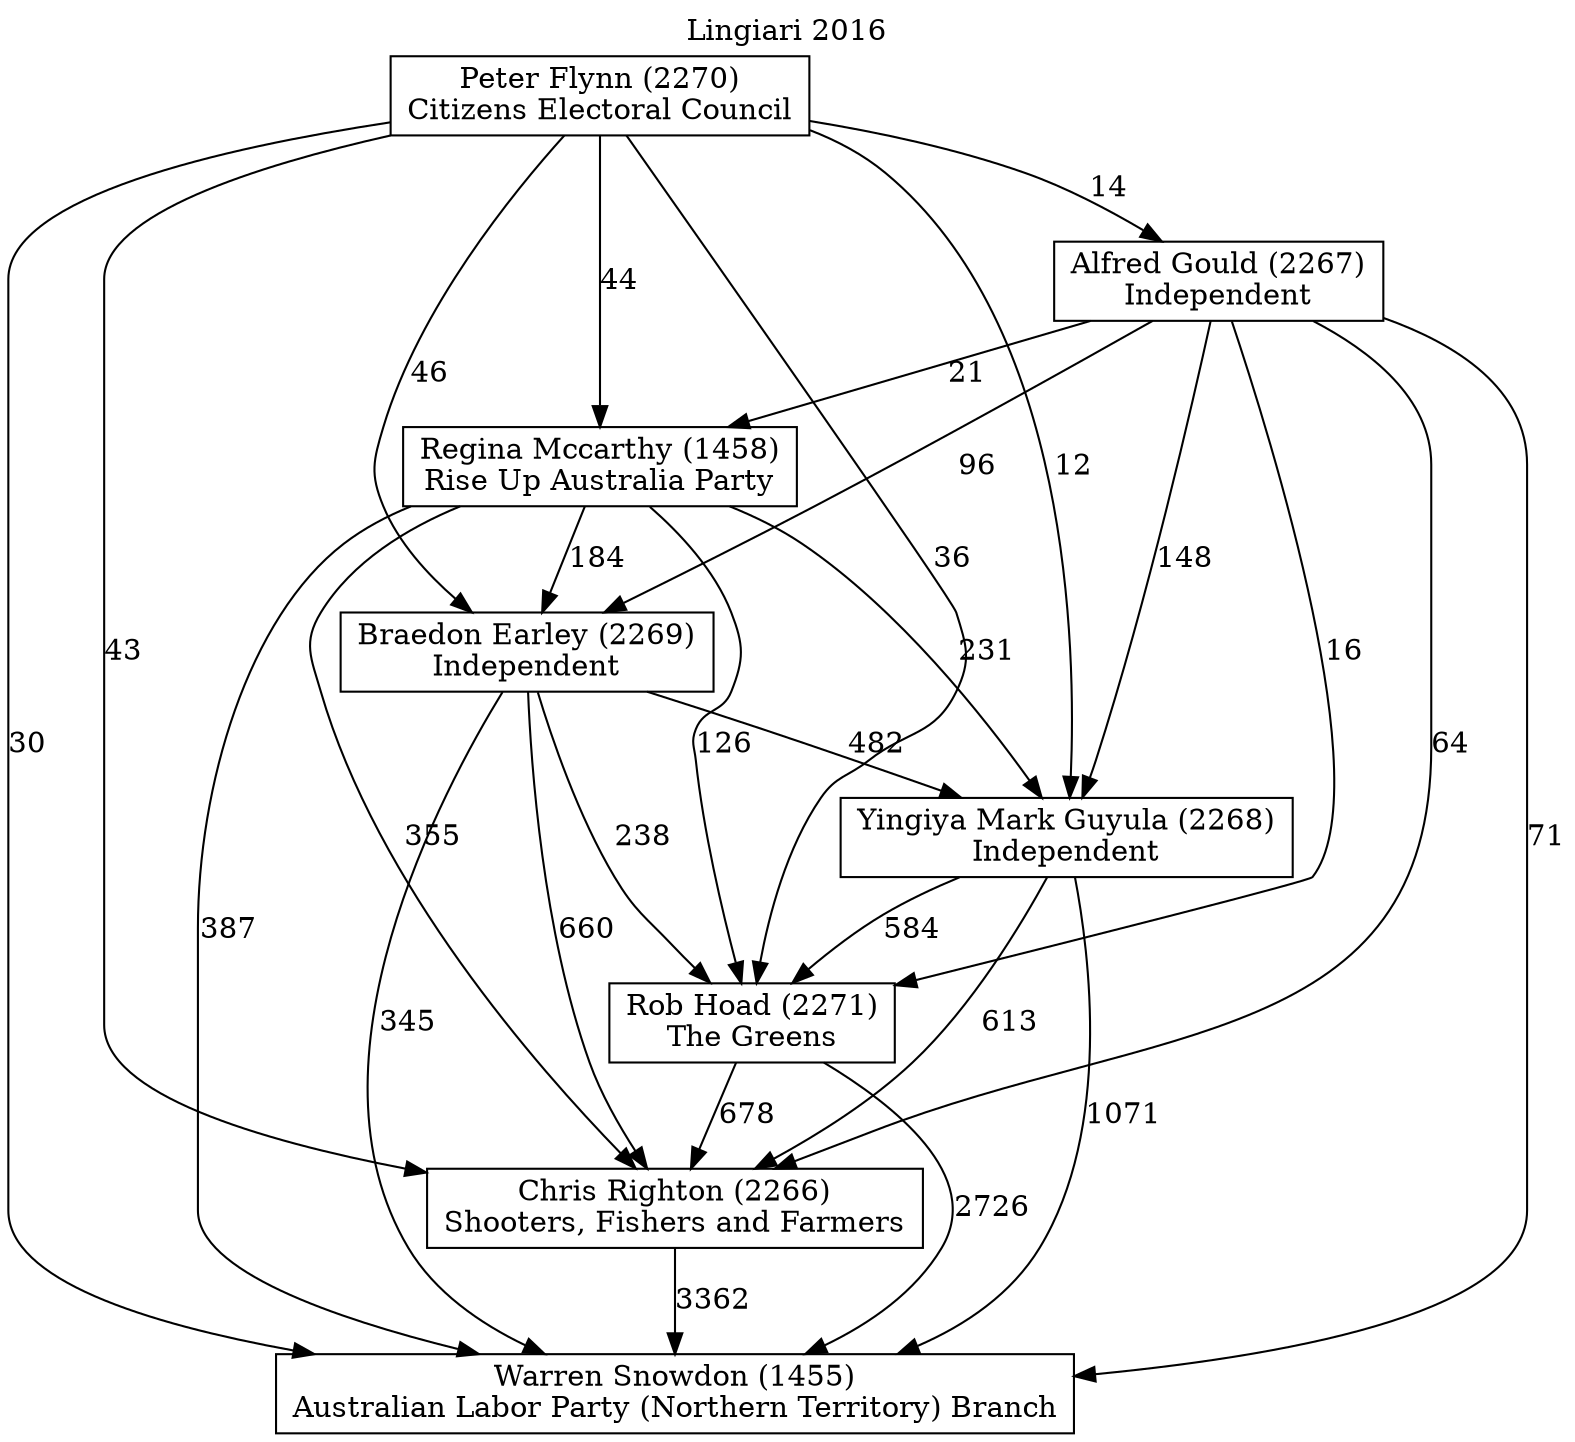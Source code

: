 // House preference flow
digraph "Warren Snowdon (1455)_Lingiari_2016" {
	graph [label="Lingiari 2016" labelloc=t mclimit=10]
	node [shape=box]
	"Peter Flynn (2270)" [label="Peter Flynn (2270)
Citizens Electoral Council"]
	"Chris Righton (2266)" [label="Chris Righton (2266)
Shooters, Fishers and Farmers"]
	"Alfred Gould (2267)" [label="Alfred Gould (2267)
Independent"]
	"Yingiya Mark Guyula (2268)" [label="Yingiya Mark Guyula (2268)
Independent"]
	"Braedon Earley (2269)" [label="Braedon Earley (2269)
Independent"]
	"Warren Snowdon (1455)" [label="Warren Snowdon (1455)
Australian Labor Party (Northern Territory) Branch"]
	"Regina Mccarthy (1458)" [label="Regina Mccarthy (1458)
Rise Up Australia Party"]
	"Rob Hoad (2271)" [label="Rob Hoad (2271)
The Greens"]
	"Alfred Gould (2267)" -> "Braedon Earley (2269)" [label=96]
	"Peter Flynn (2270)" -> "Alfred Gould (2267)" [label=14]
	"Peter Flynn (2270)" -> "Yingiya Mark Guyula (2268)" [label=12]
	"Regina Mccarthy (1458)" -> "Rob Hoad (2271)" [label=126]
	"Peter Flynn (2270)" -> "Warren Snowdon (1455)" [label=30]
	"Regina Mccarthy (1458)" -> "Braedon Earley (2269)" [label=184]
	"Alfred Gould (2267)" -> "Regina Mccarthy (1458)" [label=21]
	"Alfred Gould (2267)" -> "Yingiya Mark Guyula (2268)" [label=148]
	"Regina Mccarthy (1458)" -> "Yingiya Mark Guyula (2268)" [label=231]
	"Rob Hoad (2271)" -> "Warren Snowdon (1455)" [label=2726]
	"Peter Flynn (2270)" -> "Chris Righton (2266)" [label=43]
	"Peter Flynn (2270)" -> "Regina Mccarthy (1458)" [label=44]
	"Alfred Gould (2267)" -> "Warren Snowdon (1455)" [label=71]
	"Braedon Earley (2269)" -> "Chris Righton (2266)" [label=660]
	"Chris Righton (2266)" -> "Warren Snowdon (1455)" [label=3362]
	"Peter Flynn (2270)" -> "Rob Hoad (2271)" [label=36]
	"Yingiya Mark Guyula (2268)" -> "Rob Hoad (2271)" [label=584]
	"Braedon Earley (2269)" -> "Warren Snowdon (1455)" [label=345]
	"Peter Flynn (2270)" -> "Braedon Earley (2269)" [label=46]
	"Alfred Gould (2267)" -> "Rob Hoad (2271)" [label=16]
	"Rob Hoad (2271)" -> "Chris Righton (2266)" [label=678]
	"Braedon Earley (2269)" -> "Yingiya Mark Guyula (2268)" [label=482]
	"Regina Mccarthy (1458)" -> "Warren Snowdon (1455)" [label=387]
	"Braedon Earley (2269)" -> "Rob Hoad (2271)" [label=238]
	"Alfred Gould (2267)" -> "Chris Righton (2266)" [label=64]
	"Yingiya Mark Guyula (2268)" -> "Warren Snowdon (1455)" [label=1071]
	"Yingiya Mark Guyula (2268)" -> "Chris Righton (2266)" [label=613]
	"Regina Mccarthy (1458)" -> "Chris Righton (2266)" [label=355]
}
